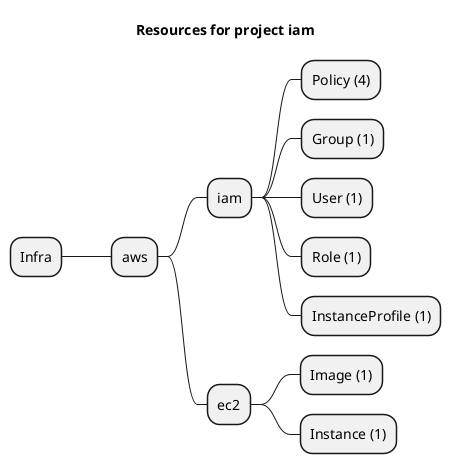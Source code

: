 @startmindmap
title Resources for project iam
skinparam monochrome true
+ Infra
++ aws
+++ iam
++++ Policy (4)
++++ Group (1)
++++ User (1)
++++ Role (1)
++++ InstanceProfile (1)
+++ ec2
++++ Image (1)
++++ Instance (1)
@endmindmap